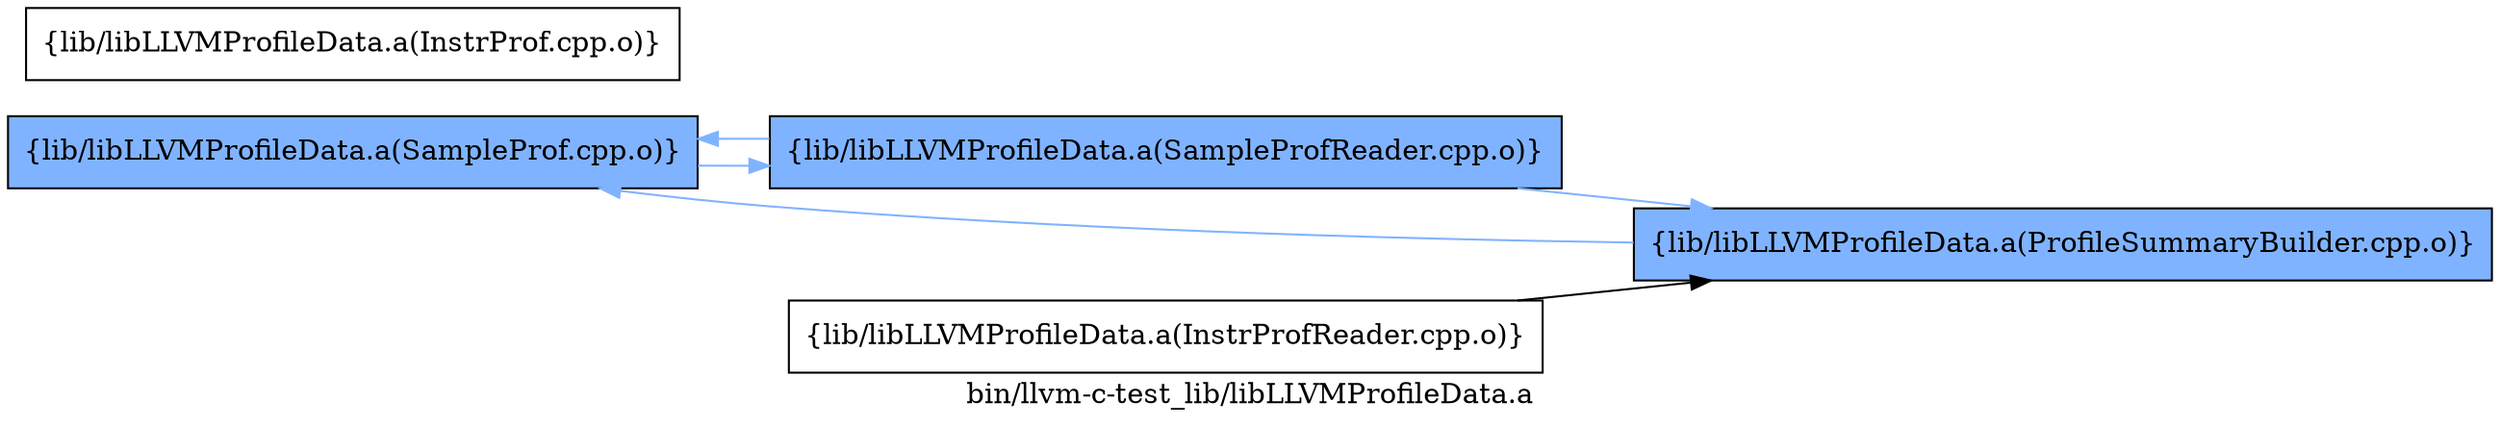 digraph "bin/llvm-c-test_lib/libLLVMProfileData.a" {
	label="bin/llvm-c-test_lib/libLLVMProfileData.a";
	rankdir=LR;
	{ rank=same; Node0x5613f580b838;  }
	{ rank=same; Node0x5613f580c008;  }

	Node0x5613f580b838 [shape=record,shape=box,group=1,style=filled,fillcolor="0.600000 0.5 1",label="{lib/libLLVMProfileData.a(SampleProf.cpp.o)}"];
	Node0x5613f580b838 -> Node0x5613f580c008[color="0.600000 0.5 1"];
	Node0x5613f580c008 [shape=record,shape=box,group=1,style=filled,fillcolor="0.600000 0.5 1",label="{lib/libLLVMProfileData.a(SampleProfReader.cpp.o)}"];
	Node0x5613f580c008 -> Node0x5613f580b298[color="0.600000 0.5 1"];
	Node0x5613f580c008 -> Node0x5613f580b838[color="0.600000 0.5 1"];
	Node0x5613f580a398 [shape=record,shape=box,group=0,label="{lib/libLLVMProfileData.a(InstrProf.cpp.o)}"];
	Node0x5613f580b298 [shape=record,shape=box,group=1,style=filled,fillcolor="0.600000 0.5 1",label="{lib/libLLVMProfileData.a(ProfileSummaryBuilder.cpp.o)}"];
	Node0x5613f580b298 -> Node0x5613f580b838[color="0.600000 0.5 1"];
	Node0x5613f5809bc8 [shape=record,shape=box,group=0,label="{lib/libLLVMProfileData.a(InstrProfReader.cpp.o)}"];
	Node0x5613f5809bc8 -> Node0x5613f580b298;
}
